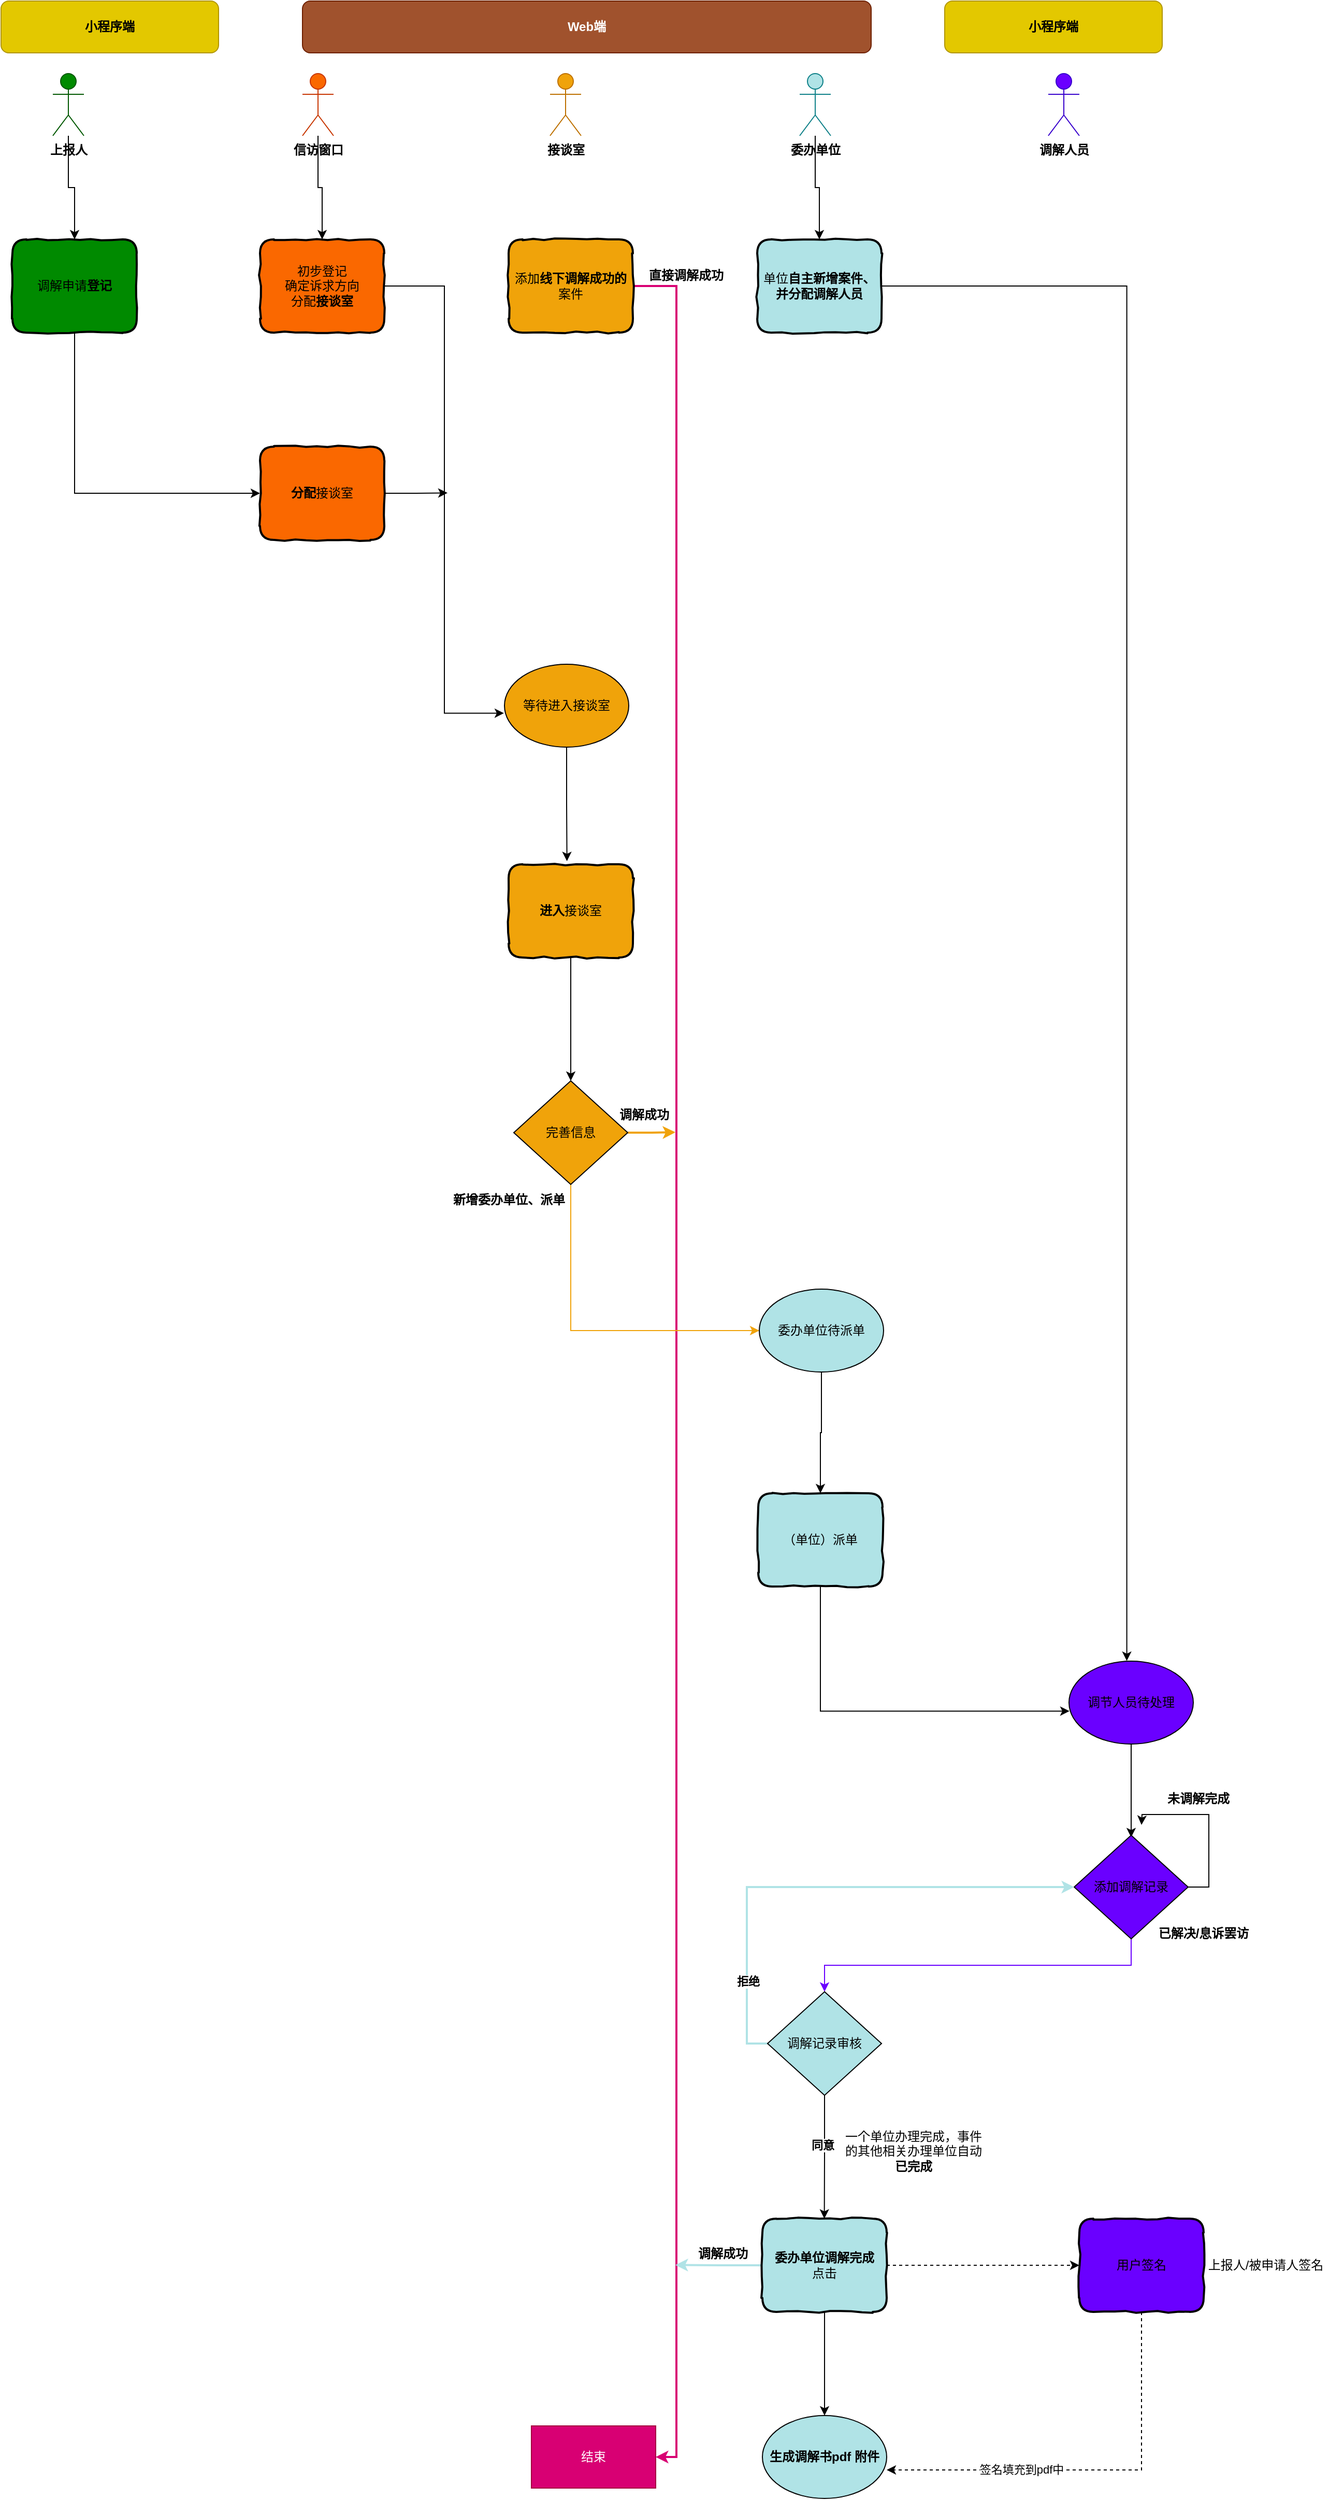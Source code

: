 <mxfile version="24.8.3">
  <diagram name="第 1 页" id="PWPmGzHJ45ALCK8AViF-">
    <mxGraphModel dx="5185" dy="2765" grid="1" gridSize="10" guides="1" tooltips="1" connect="1" arrows="1" fold="1" page="1" pageScale="1" pageWidth="827" pageHeight="1169" math="0" shadow="0">
      <root>
        <mxCell id="0" />
        <mxCell id="1" parent="0" />
        <mxCell id="7AVAR_Ny8gjcWn61VpNj-23" value="" style="edgeStyle=orthogonalEdgeStyle;rounded=0;orthogonalLoop=1;jettySize=auto;html=1;" edge="1" parent="1" source="7AVAR_Ny8gjcWn61VpNj-3" target="7AVAR_Ny8gjcWn61VpNj-6">
          <mxGeometry relative="1" as="geometry" />
        </mxCell>
        <mxCell id="7AVAR_Ny8gjcWn61VpNj-3" value="&lt;b&gt;信访窗口&lt;/b&gt;" style="shape=umlActor;verticalLabelPosition=bottom;verticalAlign=top;html=1;outlineConnect=0;fillColor=#fa6800;strokeColor=#C73500;fontColor=#000000;" vertex="1" parent="1">
          <mxGeometry x="600" y="110" width="30" height="60" as="geometry" />
        </mxCell>
        <mxCell id="7AVAR_Ny8gjcWn61VpNj-6" value="初步登记&lt;br&gt;确定诉求方向&lt;br&gt;分配&lt;b&gt;接谈室&lt;/b&gt;" style="rounded=1;whiteSpace=wrap;html=1;strokeWidth=2;fillWeight=4;hachureGap=8;hachureAngle=45;fillColor=#FA6800;glass=0;shadow=0;comic=1;" vertex="1" parent="1">
          <mxGeometry x="559" y="270" width="120" height="90" as="geometry" />
        </mxCell>
        <mxCell id="7AVAR_Ny8gjcWn61VpNj-9" value="&lt;b&gt;接谈室&lt;/b&gt;" style="shape=umlActor;verticalLabelPosition=bottom;verticalAlign=top;html=1;outlineConnect=0;fillColor=#f0a30a;fontColor=#000000;strokeColor=#BD7000;" vertex="1" parent="1">
          <mxGeometry x="839" y="110" width="30" height="60" as="geometry" />
        </mxCell>
        <mxCell id="7AVAR_Ny8gjcWn61VpNj-29" value="" style="edgeStyle=orthogonalEdgeStyle;rounded=0;orthogonalLoop=1;jettySize=auto;html=1;" edge="1" parent="1" source="7AVAR_Ny8gjcWn61VpNj-10" target="7AVAR_Ny8gjcWn61VpNj-16">
          <mxGeometry relative="1" as="geometry" />
        </mxCell>
        <mxCell id="7AVAR_Ny8gjcWn61VpNj-10" value="&lt;b&gt;委办单位&lt;/b&gt;" style="shape=umlActor;verticalLabelPosition=bottom;verticalAlign=top;html=1;outlineConnect=0;fillColor=#b0e3e6;strokeColor=#0e8088;" vertex="1" parent="1">
          <mxGeometry x="1080" y="110" width="30" height="60" as="geometry" />
        </mxCell>
        <mxCell id="7AVAR_Ny8gjcWn61VpNj-11" value="&lt;b&gt;&lt;font color=&quot;#000000&quot;&gt;调解人员&lt;/font&gt;&lt;/b&gt;" style="shape=umlActor;verticalLabelPosition=bottom;verticalAlign=top;html=1;outlineConnect=0;fillColor=#6a00ff;strokeColor=#3700CC;fontColor=#ffffff;" vertex="1" parent="1">
          <mxGeometry x="1320" y="110" width="30" height="60" as="geometry" />
        </mxCell>
        <mxCell id="7AVAR_Ny8gjcWn61VpNj-32" style="edgeStyle=orthogonalEdgeStyle;rounded=0;orthogonalLoop=1;jettySize=auto;html=1;exitX=1;exitY=0.5;exitDx=0;exitDy=0;entryX=1;entryY=0.5;entryDx=0;entryDy=0;strokeColor=#D80073;strokeWidth=2;" edge="1" parent="1" source="7AVAR_Ny8gjcWn61VpNj-15" target="7AVAR_Ny8gjcWn61VpNj-31">
          <mxGeometry relative="1" as="geometry" />
        </mxCell>
        <mxCell id="7AVAR_Ny8gjcWn61VpNj-15" value="添加&lt;b&gt;线下调解成功的&lt;/b&gt;案件" style="rounded=1;whiteSpace=wrap;html=1;strokeWidth=2;fillWeight=4;hachureGap=8;hachureAngle=45;glass=0;shadow=0;comic=1;fillColor=#F0A30A;" vertex="1" parent="1">
          <mxGeometry x="799" y="270" width="120" height="90" as="geometry" />
        </mxCell>
        <mxCell id="7AVAR_Ny8gjcWn61VpNj-16" value="单位&lt;b&gt;自主新增案件、&lt;br&gt;并分配调解人员&lt;/b&gt;" style="rounded=1;whiteSpace=wrap;html=1;strokeWidth=2;fillWeight=4;hachureGap=8;hachureAngle=45;glass=0;shadow=0;comic=1;fillColor=#B0E3E6;" vertex="1" parent="1">
          <mxGeometry x="1039" y="270" width="120" height="90" as="geometry" />
        </mxCell>
        <mxCell id="7AVAR_Ny8gjcWn61VpNj-30" value="" style="edgeStyle=orthogonalEdgeStyle;rounded=0;orthogonalLoop=1;jettySize=auto;html=1;" edge="1" parent="1" source="7AVAR_Ny8gjcWn61VpNj-17" target="7AVAR_Ny8gjcWn61VpNj-26">
          <mxGeometry relative="1" as="geometry" />
        </mxCell>
        <mxCell id="7AVAR_Ny8gjcWn61VpNj-17" value="&lt;b&gt;&lt;font color=&quot;#000000&quot;&gt;上报人&lt;/font&gt;&lt;/b&gt;" style="shape=umlActor;verticalLabelPosition=bottom;verticalAlign=top;html=1;outlineConnect=0;fillColor=#008a00;fontColor=#ffffff;strokeColor=#005700;" vertex="1" parent="1">
          <mxGeometry x="359" y="110" width="30" height="60" as="geometry" />
        </mxCell>
        <mxCell id="7AVAR_Ny8gjcWn61VpNj-34" style="edgeStyle=orthogonalEdgeStyle;rounded=0;orthogonalLoop=1;jettySize=auto;html=1;exitX=0.5;exitY=1;exitDx=0;exitDy=0;entryX=0;entryY=0.5;entryDx=0;entryDy=0;" edge="1" parent="1" source="7AVAR_Ny8gjcWn61VpNj-26" target="7AVAR_Ny8gjcWn61VpNj-33">
          <mxGeometry relative="1" as="geometry" />
        </mxCell>
        <mxCell id="7AVAR_Ny8gjcWn61VpNj-26" value="调解申请&lt;b&gt;登记&lt;/b&gt;" style="rounded=1;whiteSpace=wrap;html=1;strokeWidth=2;fillWeight=4;hachureGap=8;hachureAngle=45;fillColor=#008A00;glass=0;shadow=0;comic=1;" vertex="1" parent="1">
          <mxGeometry x="320" y="270" width="120" height="90" as="geometry" />
        </mxCell>
        <mxCell id="7AVAR_Ny8gjcWn61VpNj-31" value="结束" style="rounded=0;whiteSpace=wrap;html=1;fillColor=#d80073;fontColor=#ffffff;strokeColor=#A50040;" vertex="1" parent="1">
          <mxGeometry x="821" y="2380" width="120" height="60" as="geometry" />
        </mxCell>
        <mxCell id="7AVAR_Ny8gjcWn61VpNj-48" style="edgeStyle=orthogonalEdgeStyle;rounded=0;orthogonalLoop=1;jettySize=auto;html=1;exitX=1;exitY=0.5;exitDx=0;exitDy=0;" edge="1" parent="1" source="7AVAR_Ny8gjcWn61VpNj-33">
          <mxGeometry relative="1" as="geometry">
            <mxPoint x="740" y="514.667" as="targetPoint" />
          </mxGeometry>
        </mxCell>
        <mxCell id="7AVAR_Ny8gjcWn61VpNj-33" value="&lt;b&gt;分配&lt;/b&gt;接谈室" style="rounded=1;whiteSpace=wrap;html=1;strokeWidth=2;fillWeight=4;hachureGap=8;hachureAngle=45;fillColor=#FA6800;glass=0;shadow=0;comic=1;" vertex="1" parent="1">
          <mxGeometry x="559" y="470" width="120" height="90" as="geometry" />
        </mxCell>
        <mxCell id="7AVAR_Ny8gjcWn61VpNj-54" style="edgeStyle=orthogonalEdgeStyle;rounded=0;orthogonalLoop=1;jettySize=auto;html=1;exitX=0.5;exitY=1;exitDx=0;exitDy=0;entryX=0.5;entryY=0;entryDx=0;entryDy=0;" edge="1" parent="1" source="7AVAR_Ny8gjcWn61VpNj-35" target="7AVAR_Ny8gjcWn61VpNj-38">
          <mxGeometry relative="1" as="geometry" />
        </mxCell>
        <mxCell id="7AVAR_Ny8gjcWn61VpNj-35" value="&lt;b&gt;进入&lt;/b&gt;接谈室" style="rounded=1;whiteSpace=wrap;html=1;strokeWidth=2;fillWeight=4;hachureGap=8;hachureAngle=45;glass=0;shadow=0;comic=1;fillColor=#F0A30A;" vertex="1" parent="1">
          <mxGeometry x="799" y="873" width="120" height="90" as="geometry" />
        </mxCell>
        <mxCell id="7AVAR_Ny8gjcWn61VpNj-39" style="edgeStyle=orthogonalEdgeStyle;rounded=0;orthogonalLoop=1;jettySize=auto;html=1;exitX=1;exitY=0.5;exitDx=0;exitDy=0;strokeColor=#F0A30A;strokeWidth=2;" edge="1" parent="1" source="7AVAR_Ny8gjcWn61VpNj-38">
          <mxGeometry relative="1" as="geometry">
            <mxPoint x="960" y="1131.667" as="targetPoint" />
          </mxGeometry>
        </mxCell>
        <mxCell id="7AVAR_Ny8gjcWn61VpNj-56" style="edgeStyle=orthogonalEdgeStyle;rounded=0;orthogonalLoop=1;jettySize=auto;html=1;exitX=0.5;exitY=1;exitDx=0;exitDy=0;entryX=0;entryY=0.5;entryDx=0;entryDy=0;strokeColor=#F0A30A;" edge="1" parent="1" source="7AVAR_Ny8gjcWn61VpNj-38" target="7AVAR_Ny8gjcWn61VpNj-55">
          <mxGeometry relative="1" as="geometry" />
        </mxCell>
        <mxCell id="7AVAR_Ny8gjcWn61VpNj-38" value="完善信息" style="rhombus;whiteSpace=wrap;html=1;fillColor=#F0A30A;" vertex="1" parent="1">
          <mxGeometry x="804" y="1082" width="110" height="100" as="geometry" />
        </mxCell>
        <mxCell id="7AVAR_Ny8gjcWn61VpNj-40" value="&lt;b&gt;调解成功&lt;/b&gt;" style="text;html=1;align=center;verticalAlign=middle;whiteSpace=wrap;rounded=0;" vertex="1" parent="1">
          <mxGeometry x="900" y="1100" width="60" height="30" as="geometry" />
        </mxCell>
        <mxCell id="7AVAR_Ny8gjcWn61VpNj-51" style="edgeStyle=orthogonalEdgeStyle;rounded=0;orthogonalLoop=1;jettySize=auto;html=1;exitX=0.5;exitY=1;exitDx=0;exitDy=0;" edge="1" parent="1" source="7AVAR_Ny8gjcWn61VpNj-41">
          <mxGeometry relative="1" as="geometry">
            <mxPoint x="855.333" y="870.0" as="targetPoint" />
          </mxGeometry>
        </mxCell>
        <mxCell id="7AVAR_Ny8gjcWn61VpNj-41" value="等待进入接谈室" style="ellipse;whiteSpace=wrap;html=1;fillColor=#F0A30A;" vertex="1" parent="1">
          <mxGeometry x="795" y="680" width="120" height="80" as="geometry" />
        </mxCell>
        <mxCell id="7AVAR_Ny8gjcWn61VpNj-42" style="edgeStyle=orthogonalEdgeStyle;rounded=0;orthogonalLoop=1;jettySize=auto;html=1;exitX=1;exitY=0.5;exitDx=0;exitDy=0;entryX=-0.004;entryY=0.59;entryDx=0;entryDy=0;entryPerimeter=0;" edge="1" parent="1" source="7AVAR_Ny8gjcWn61VpNj-6" target="7AVAR_Ny8gjcWn61VpNj-41">
          <mxGeometry relative="1" as="geometry" />
        </mxCell>
        <mxCell id="7AVAR_Ny8gjcWn61VpNj-61" style="edgeStyle=orthogonalEdgeStyle;rounded=0;orthogonalLoop=1;jettySize=auto;html=1;exitX=0.5;exitY=1;exitDx=0;exitDy=0;entryX=0.5;entryY=0;entryDx=0;entryDy=0;" edge="1" parent="1" source="7AVAR_Ny8gjcWn61VpNj-55" target="7AVAR_Ny8gjcWn61VpNj-58">
          <mxGeometry relative="1" as="geometry" />
        </mxCell>
        <mxCell id="7AVAR_Ny8gjcWn61VpNj-55" value="委办单位待派单" style="ellipse;whiteSpace=wrap;html=1;fillColor=#B0E3E6;" vertex="1" parent="1">
          <mxGeometry x="1041" y="1283" width="120" height="80" as="geometry" />
        </mxCell>
        <mxCell id="7AVAR_Ny8gjcWn61VpNj-57" value="&lt;b&gt;新增委办单位、派单&lt;/b&gt;" style="text;html=1;align=center;verticalAlign=middle;whiteSpace=wrap;rounded=0;" vertex="1" parent="1">
          <mxGeometry x="740" y="1182" width="119" height="30" as="geometry" />
        </mxCell>
        <mxCell id="7AVAR_Ny8gjcWn61VpNj-58" value="（单位）派单" style="rounded=1;whiteSpace=wrap;html=1;strokeWidth=2;fillWeight=4;hachureGap=8;hachureAngle=45;glass=0;shadow=0;comic=1;fillColor=#B0E3E6;" vertex="1" parent="1">
          <mxGeometry x="1040" y="1480" width="120" height="90" as="geometry" />
        </mxCell>
        <mxCell id="7AVAR_Ny8gjcWn61VpNj-65" value="" style="edgeStyle=orthogonalEdgeStyle;rounded=0;orthogonalLoop=1;jettySize=auto;html=1;" edge="1" parent="1" source="7AVAR_Ny8gjcWn61VpNj-62">
          <mxGeometry relative="1" as="geometry">
            <mxPoint x="1400" y="1812" as="targetPoint" />
          </mxGeometry>
        </mxCell>
        <mxCell id="7AVAR_Ny8gjcWn61VpNj-62" value="调节人员待处理" style="ellipse;whiteSpace=wrap;html=1;fillColor=#6A00FF;" vertex="1" parent="1">
          <mxGeometry x="1340" y="1642" width="120" height="80" as="geometry" />
        </mxCell>
        <mxCell id="7AVAR_Ny8gjcWn61VpNj-63" style="edgeStyle=orthogonalEdgeStyle;rounded=0;orthogonalLoop=1;jettySize=auto;html=1;exitX=0.5;exitY=1;exitDx=0;exitDy=0;entryX=0.004;entryY=0.603;entryDx=0;entryDy=0;entryPerimeter=0;" edge="1" parent="1" source="7AVAR_Ny8gjcWn61VpNj-58" target="7AVAR_Ny8gjcWn61VpNj-62">
          <mxGeometry relative="1" as="geometry" />
        </mxCell>
        <mxCell id="7AVAR_Ny8gjcWn61VpNj-67" style="edgeStyle=orthogonalEdgeStyle;rounded=0;orthogonalLoop=1;jettySize=auto;html=1;exitX=1;exitY=0.5;exitDx=0;exitDy=0;" edge="1" parent="1" source="7AVAR_Ny8gjcWn61VpNj-66">
          <mxGeometry relative="1" as="geometry">
            <mxPoint x="1410" y="1800" as="targetPoint" />
          </mxGeometry>
        </mxCell>
        <mxCell id="7AVAR_Ny8gjcWn61VpNj-72" style="edgeStyle=orthogonalEdgeStyle;rounded=0;orthogonalLoop=1;jettySize=auto;html=1;exitX=0.5;exitY=1;exitDx=0;exitDy=0;entryX=0.5;entryY=0;entryDx=0;entryDy=0;strokeColor=#6A00FF;curved=0;jumpSize=6;endSize=6;" edge="1" parent="1" source="7AVAR_Ny8gjcWn61VpNj-66" target="7AVAR_Ny8gjcWn61VpNj-70">
          <mxGeometry relative="1" as="geometry" />
        </mxCell>
        <mxCell id="7AVAR_Ny8gjcWn61VpNj-66" value="添加调解记录" style="rhombus;whiteSpace=wrap;html=1;fillColor=#6A00FF;" vertex="1" parent="1">
          <mxGeometry x="1345" y="1810" width="110" height="100" as="geometry" />
        </mxCell>
        <mxCell id="7AVAR_Ny8gjcWn61VpNj-68" value="&lt;b&gt;未调解完成&lt;/b&gt;" style="text;html=1;align=center;verticalAlign=middle;whiteSpace=wrap;rounded=0;" vertex="1" parent="1">
          <mxGeometry x="1430" y="1760" width="70" height="30" as="geometry" />
        </mxCell>
        <mxCell id="7AVAR_Ny8gjcWn61VpNj-69" value="&lt;b&gt;已解决/息诉罢访&lt;/b&gt;" style="text;html=1;align=center;verticalAlign=middle;whiteSpace=wrap;rounded=0;" vertex="1" parent="1">
          <mxGeometry x="1420" y="1890" width="100" height="30" as="geometry" />
        </mxCell>
        <mxCell id="7AVAR_Ny8gjcWn61VpNj-79" style="edgeStyle=orthogonalEdgeStyle;rounded=0;orthogonalLoop=1;jettySize=auto;html=1;exitX=0;exitY=0.5;exitDx=0;exitDy=0;entryX=0;entryY=0.5;entryDx=0;entryDy=0;strokeColor=#B0E3E6;strokeWidth=2;" edge="1" parent="1" source="7AVAR_Ny8gjcWn61VpNj-70" target="7AVAR_Ny8gjcWn61VpNj-66">
          <mxGeometry relative="1" as="geometry" />
        </mxCell>
        <mxCell id="7AVAR_Ny8gjcWn61VpNj-81" value="&lt;b&gt;拒绝&lt;/b&gt;" style="edgeLabel;html=1;align=center;verticalAlign=middle;resizable=0;points=[];" vertex="1" connectable="0" parent="7AVAR_Ny8gjcWn61VpNj-79">
          <mxGeometry x="-0.671" y="-1" relative="1" as="geometry">
            <mxPoint as="offset" />
          </mxGeometry>
        </mxCell>
        <mxCell id="7AVAR_Ny8gjcWn61VpNj-84" style="edgeStyle=orthogonalEdgeStyle;rounded=0;orthogonalLoop=1;jettySize=auto;html=1;exitX=0.5;exitY=1;exitDx=0;exitDy=0;strokeColor=#000000;" edge="1" parent="1" source="7AVAR_Ny8gjcWn61VpNj-70">
          <mxGeometry relative="1" as="geometry">
            <mxPoint x="1103.815" y="2180" as="targetPoint" />
          </mxGeometry>
        </mxCell>
        <mxCell id="7AVAR_Ny8gjcWn61VpNj-85" value="&lt;b&gt;同意&lt;/b&gt;" style="edgeLabel;html=1;align=center;verticalAlign=middle;resizable=0;points=[];" vertex="1" connectable="0" parent="7AVAR_Ny8gjcWn61VpNj-84">
          <mxGeometry x="-0.193" y="-2" relative="1" as="geometry">
            <mxPoint as="offset" />
          </mxGeometry>
        </mxCell>
        <mxCell id="7AVAR_Ny8gjcWn61VpNj-70" value="调解记录审核" style="rhombus;whiteSpace=wrap;html=1;fillColor=#B0E3E6;" vertex="1" parent="1">
          <mxGeometry x="1049" y="1961" width="110" height="100" as="geometry" />
        </mxCell>
        <mxCell id="7AVAR_Ny8gjcWn61VpNj-109" value="" style="edgeStyle=orthogonalEdgeStyle;rounded=0;orthogonalLoop=1;jettySize=auto;html=1;" edge="1" parent="1" source="7AVAR_Ny8gjcWn61VpNj-86" target="7AVAR_Ny8gjcWn61VpNj-90">
          <mxGeometry relative="1" as="geometry" />
        </mxCell>
        <mxCell id="7AVAR_Ny8gjcWn61VpNj-110" style="edgeStyle=orthogonalEdgeStyle;rounded=0;orthogonalLoop=1;jettySize=auto;html=1;exitX=1;exitY=0.5;exitDx=0;exitDy=0;entryX=0;entryY=0.5;entryDx=0;entryDy=0;dashed=1;" edge="1" parent="1" source="7AVAR_Ny8gjcWn61VpNj-86" target="7AVAR_Ny8gjcWn61VpNj-98">
          <mxGeometry relative="1" as="geometry" />
        </mxCell>
        <mxCell id="7AVAR_Ny8gjcWn61VpNj-118" style="edgeStyle=orthogonalEdgeStyle;rounded=0;orthogonalLoop=1;jettySize=auto;html=1;exitX=0;exitY=0.5;exitDx=0;exitDy=0;strokeColor=#B0E3E6;strokeWidth=2;" edge="1" parent="1" source="7AVAR_Ny8gjcWn61VpNj-86">
          <mxGeometry relative="1" as="geometry">
            <mxPoint x="960" y="2224.704" as="targetPoint" />
          </mxGeometry>
        </mxCell>
        <mxCell id="7AVAR_Ny8gjcWn61VpNj-86" value="&lt;b&gt;委办单位调解完成&lt;/b&gt;&lt;div&gt;点击&lt;b&gt;&lt;/b&gt;&lt;/div&gt;" style="rounded=1;whiteSpace=wrap;html=1;strokeWidth=2;fillWeight=4;hachureGap=8;hachureAngle=45;glass=0;shadow=0;comic=1;fillColor=#B0E3E6;" vertex="1" parent="1">
          <mxGeometry x="1044" y="2180" width="120" height="90" as="geometry" />
        </mxCell>
        <mxCell id="7AVAR_Ny8gjcWn61VpNj-87" value="一个单位办理完成，事件的其他相关办理单位自动&lt;br&gt;&lt;b&gt;已完成&lt;/b&gt;" style="text;html=1;align=center;verticalAlign=middle;whiteSpace=wrap;rounded=0;" vertex="1" parent="1">
          <mxGeometry x="1120" y="2100" width="140" height="30" as="geometry" />
        </mxCell>
        <mxCell id="7AVAR_Ny8gjcWn61VpNj-90" value="&lt;b&gt;生成调解书pdf 附件&lt;/b&gt;" style="ellipse;whiteSpace=wrap;html=1;fillColor=#B0E3E6;" vertex="1" parent="1">
          <mxGeometry x="1044" y="2370" width="120" height="80" as="geometry" />
        </mxCell>
        <mxCell id="7AVAR_Ny8gjcWn61VpNj-98" value="&lt;div&gt;&lt;br&gt;&lt;/div&gt;用户签名&lt;div&gt;&lt;br&gt;&lt;/div&gt;" style="rounded=1;whiteSpace=wrap;html=1;strokeWidth=2;fillWeight=4;hachureGap=8;hachureAngle=45;glass=0;shadow=0;comic=1;fillColor=#6A00FF;" vertex="1" parent="1">
          <mxGeometry x="1350" y="2180" width="120" height="90" as="geometry" />
        </mxCell>
        <mxCell id="7AVAR_Ny8gjcWn61VpNj-105" value="&lt;b&gt;Web端&lt;/b&gt;" style="rounded=1;whiteSpace=wrap;html=1;fillColor=#a0522d;fontColor=#ffffff;strokeColor=#6D1F00;" vertex="1" parent="1">
          <mxGeometry x="600" y="40" width="549" height="50" as="geometry" />
        </mxCell>
        <mxCell id="7AVAR_Ny8gjcWn61VpNj-106" value="&lt;b&gt;小程序端&lt;/b&gt;" style="rounded=1;whiteSpace=wrap;html=1;fillColor=#e3c800;fontColor=#000000;strokeColor=#B09500;" vertex="1" parent="1">
          <mxGeometry x="1220" y="40" width="210" height="50" as="geometry" />
        </mxCell>
        <mxCell id="7AVAR_Ny8gjcWn61VpNj-107" value="&lt;b&gt;小程序端&lt;/b&gt;" style="rounded=1;whiteSpace=wrap;html=1;fillColor=#e3c800;fontColor=#000000;strokeColor=#B09500;" vertex="1" parent="1">
          <mxGeometry x="309" y="40" width="210" height="50" as="geometry" />
        </mxCell>
        <mxCell id="7AVAR_Ny8gjcWn61VpNj-114" value="上报人/被申请人签名" style="text;html=1;align=center;verticalAlign=middle;whiteSpace=wrap;rounded=0;" vertex="1" parent="1">
          <mxGeometry x="1470" y="2210" width="120" height="30" as="geometry" />
        </mxCell>
        <mxCell id="7AVAR_Ny8gjcWn61VpNj-115" style="edgeStyle=orthogonalEdgeStyle;rounded=0;orthogonalLoop=1;jettySize=auto;html=1;exitX=1;exitY=0.5;exitDx=0;exitDy=0;entryX=0.465;entryY=-0.003;entryDx=0;entryDy=0;entryPerimeter=0;" edge="1" parent="1" source="7AVAR_Ny8gjcWn61VpNj-16" target="7AVAR_Ny8gjcWn61VpNj-62">
          <mxGeometry relative="1" as="geometry" />
        </mxCell>
        <mxCell id="7AVAR_Ny8gjcWn61VpNj-116" style="edgeStyle=orthogonalEdgeStyle;rounded=0;orthogonalLoop=1;jettySize=auto;html=1;exitX=0.5;exitY=1;exitDx=0;exitDy=0;entryX=1;entryY=0.656;entryDx=0;entryDy=0;entryPerimeter=0;dashed=1;" edge="1" parent="1" source="7AVAR_Ny8gjcWn61VpNj-98" target="7AVAR_Ny8gjcWn61VpNj-90">
          <mxGeometry relative="1" as="geometry" />
        </mxCell>
        <mxCell id="7AVAR_Ny8gjcWn61VpNj-117" value="签名填充到pdf中" style="edgeLabel;html=1;align=center;verticalAlign=middle;resizable=0;points=[];" vertex="1" connectable="0" parent="7AVAR_Ny8gjcWn61VpNj-116">
          <mxGeometry x="0.349" y="-1" relative="1" as="geometry">
            <mxPoint as="offset" />
          </mxGeometry>
        </mxCell>
        <mxCell id="7AVAR_Ny8gjcWn61VpNj-120" value="&lt;b&gt;直接调解成功&lt;/b&gt;" style="text;html=1;align=center;verticalAlign=middle;whiteSpace=wrap;rounded=0;" vertex="1" parent="1">
          <mxGeometry x="930" y="290" width="81" height="30" as="geometry" />
        </mxCell>
        <mxCell id="7AVAR_Ny8gjcWn61VpNj-121" value="&lt;b style=&quot;forced-color-adjust: none; color: rgb(0, 0, 0); font-family: Helvetica; font-size: 12px; font-style: normal; font-variant-ligatures: normal; font-variant-caps: normal; letter-spacing: normal; orphans: 2; text-align: center; text-indent: 0px; text-transform: none; widows: 2; word-spacing: 0px; -webkit-text-stroke-width: 0px; white-space: normal; background-color: rgb(251, 251, 251); text-decoration-thickness: initial; text-decoration-style: initial; text-decoration-color: initial;&quot;&gt;调解成功&lt;/b&gt;" style="text;whiteSpace=wrap;html=1;" vertex="1" parent="1">
          <mxGeometry x="980" y="2200" width="51" height="40" as="geometry" />
        </mxCell>
      </root>
    </mxGraphModel>
  </diagram>
</mxfile>
